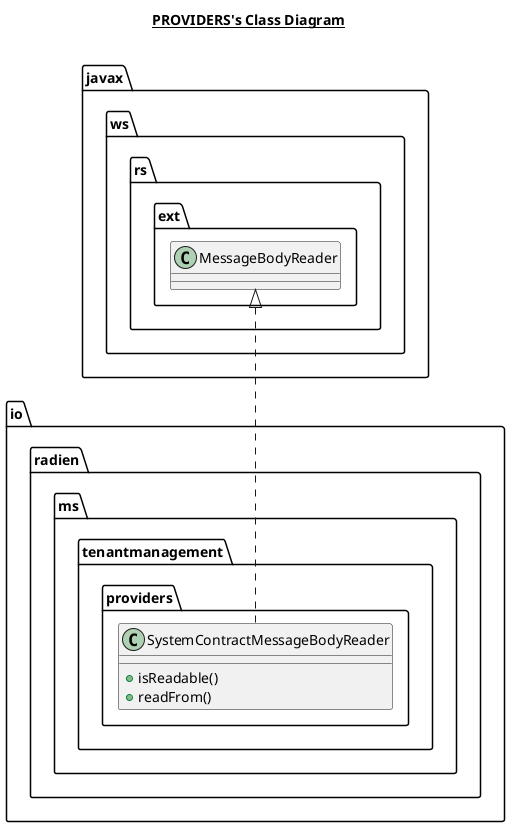 @startuml

title __PROVIDERS's Class Diagram__\n

  namespace io.radien.ms.tenantmanagement {
    namespace providers {
      class io.radien.ms.tenantmanagement.providers.SystemContractMessageBodyReader {
          + isReadable()
          + readFrom()
      }
    }
  }
  

  io.radien.ms.tenantmanagement.providers.SystemContractMessageBodyReader .up.|> javax.ws.rs.ext.MessageBodyReader







@enduml
